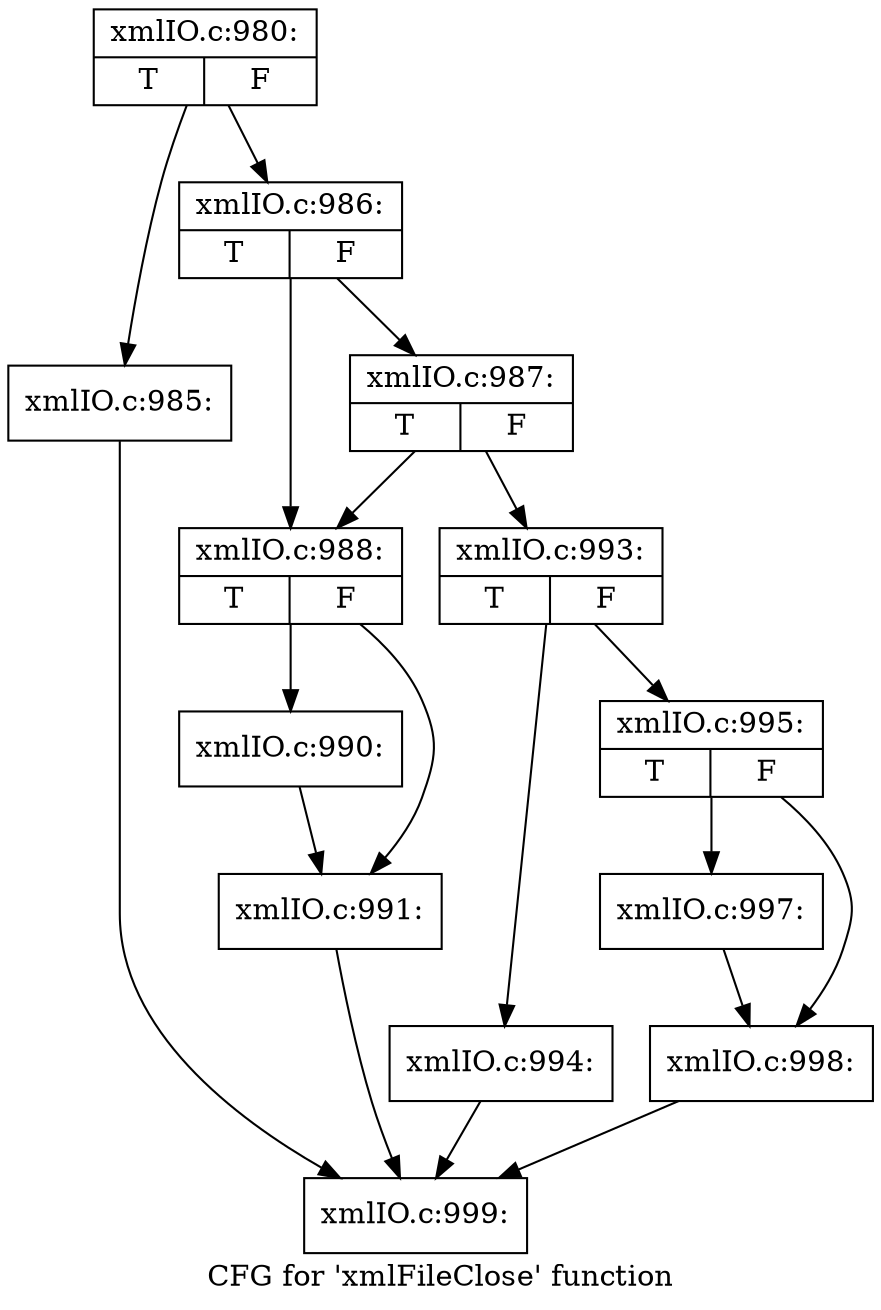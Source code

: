 digraph "CFG for 'xmlFileClose' function" {
	label="CFG for 'xmlFileClose' function";

	Node0x55ed346effa0 [shape=record,label="{xmlIO.c:980:|{<s0>T|<s1>F}}"];
	Node0x55ed346effa0 -> Node0x55ed346f1410;
	Node0x55ed346effa0 -> Node0x55ed346f1460;
	Node0x55ed346f1410 [shape=record,label="{xmlIO.c:985:}"];
	Node0x55ed346f1410 -> Node0x55ed346e8ac0;
	Node0x55ed346f1460 [shape=record,label="{xmlIO.c:986:|{<s0>T|<s1>F}}"];
	Node0x55ed346f1460 -> Node0x55ed346f1b20;
	Node0x55ed346f1460 -> Node0x55ed346f1bc0;
	Node0x55ed346f1bc0 [shape=record,label="{xmlIO.c:987:|{<s0>T|<s1>F}}"];
	Node0x55ed346f1bc0 -> Node0x55ed346f1b20;
	Node0x55ed346f1bc0 -> Node0x55ed346f1b70;
	Node0x55ed346f1b20 [shape=record,label="{xmlIO.c:988:|{<s0>T|<s1>F}}"];
	Node0x55ed346f1b20 -> Node0x55ed346f5370;
	Node0x55ed346f1b20 -> Node0x55ed346f53c0;
	Node0x55ed346f5370 [shape=record,label="{xmlIO.c:990:}"];
	Node0x55ed346f5370 -> Node0x55ed346f53c0;
	Node0x55ed346f53c0 [shape=record,label="{xmlIO.c:991:}"];
	Node0x55ed346f53c0 -> Node0x55ed346e8ac0;
	Node0x55ed346f1b70 [shape=record,label="{xmlIO.c:993:|{<s0>T|<s1>F}}"];
	Node0x55ed346f1b70 -> Node0x55ed346f5b10;
	Node0x55ed346f1b70 -> Node0x55ed346f5b60;
	Node0x55ed346f5b10 [shape=record,label="{xmlIO.c:994:}"];
	Node0x55ed346f5b10 -> Node0x55ed346e8ac0;
	Node0x55ed346f5b60 [shape=record,label="{xmlIO.c:995:|{<s0>T|<s1>F}}"];
	Node0x55ed346f5b60 -> Node0x55ed346f6750;
	Node0x55ed346f5b60 -> Node0x55ed346f67a0;
	Node0x55ed346f6750 [shape=record,label="{xmlIO.c:997:}"];
	Node0x55ed346f6750 -> Node0x55ed346f67a0;
	Node0x55ed346f67a0 [shape=record,label="{xmlIO.c:998:}"];
	Node0x55ed346f67a0 -> Node0x55ed346e8ac0;
	Node0x55ed346e8ac0 [shape=record,label="{xmlIO.c:999:}"];
}
